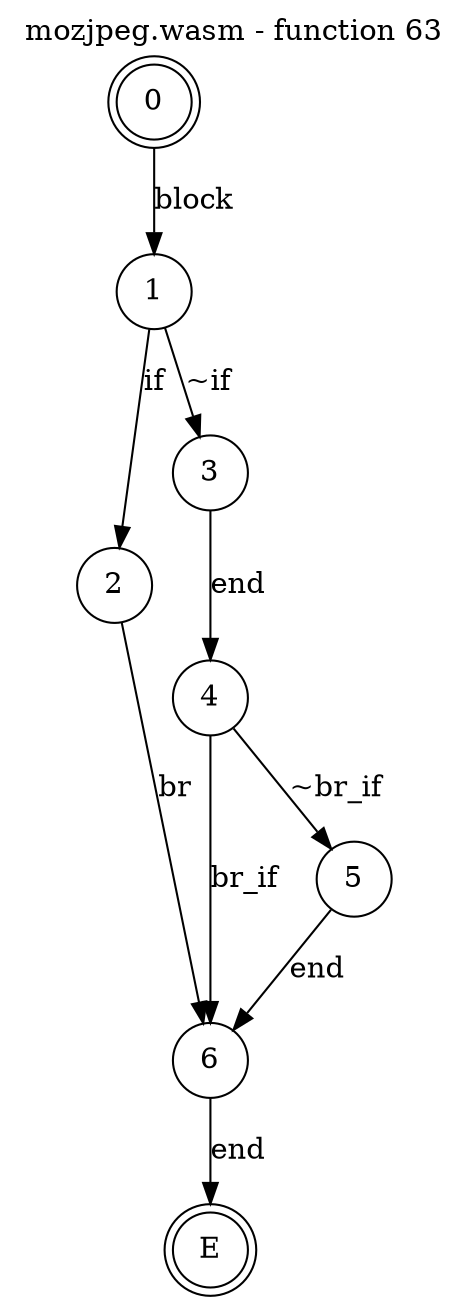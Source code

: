 digraph finite_state_machine {
    label = "mozjpeg.wasm - function 63"
    labelloc =  t
    labelfontsize = 16
    labelfontcolor = black
    labelfontname = "Helvetica"
    node [shape = doublecircle]; 0 E ;
    node [shape = circle];
    0 -> 1[label="block"];
    1 -> 2[label="if"];
    1 -> 3[label="~if"];
    2 -> 6[label="br"];
    3 -> 4[label="end"];
    4 -> 5[label="~br_if"];
    4 -> 6[label="br_if"];
    5 -> 6[label="end"];
    6 -> E[label="end"];
}
